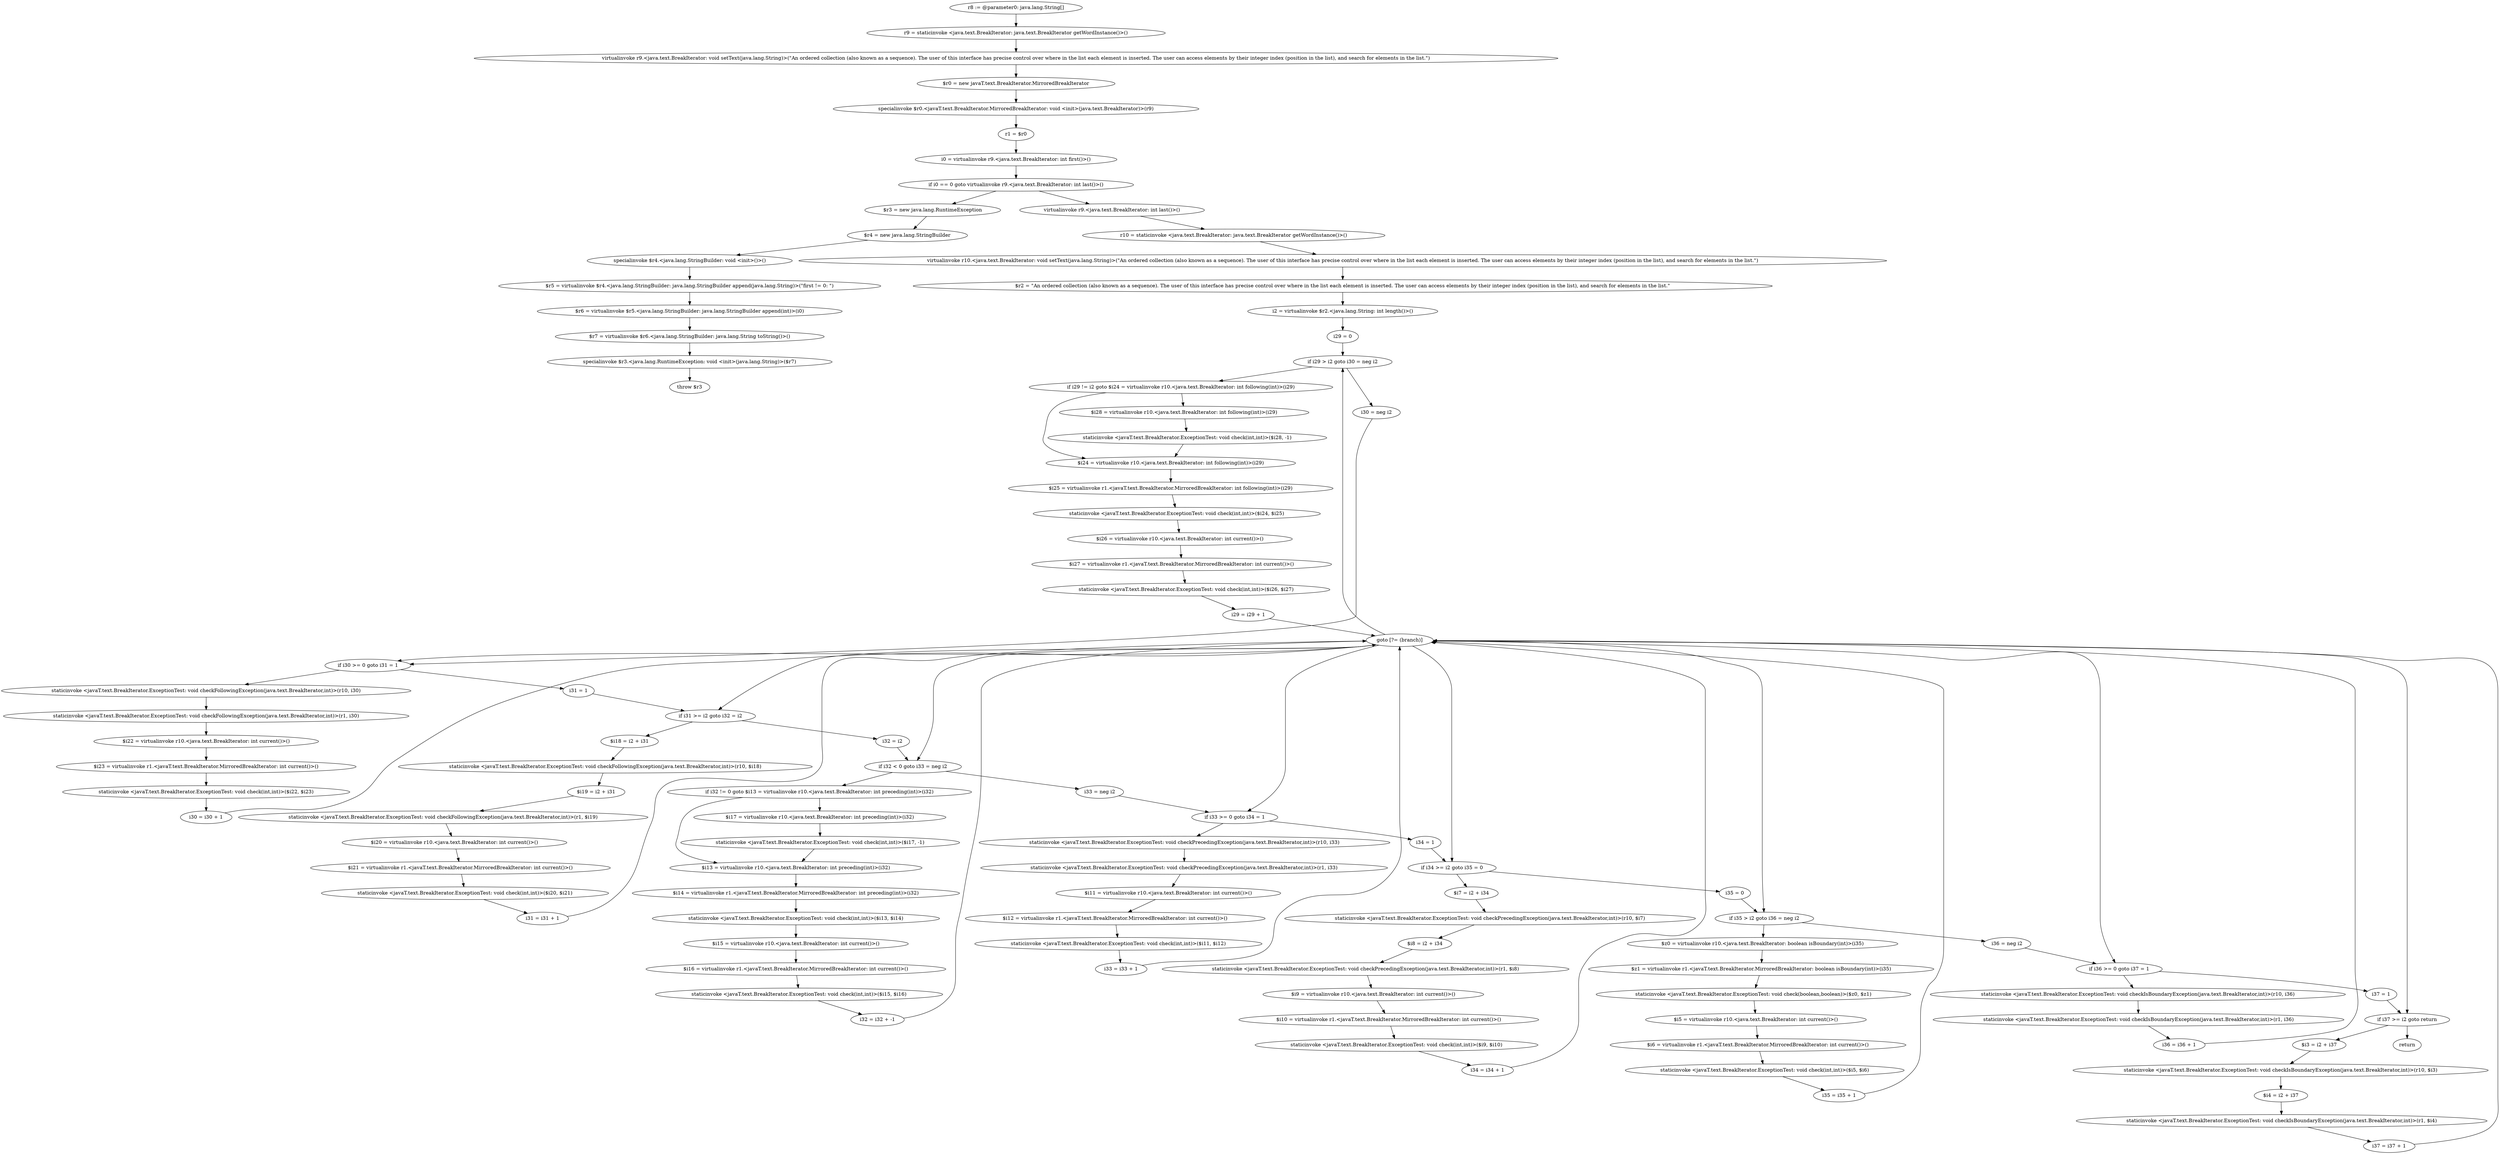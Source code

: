 digraph "unitGraph" {
    "r8 := @parameter0: java.lang.String[]"
    "r9 = staticinvoke <java.text.BreakIterator: java.text.BreakIterator getWordInstance()>()"
    "virtualinvoke r9.<java.text.BreakIterator: void setText(java.lang.String)>(\"An ordered collection (also known as a sequence). The user of this interface has precise control over where in the list each element is inserted. The user can access elements by their integer index (position in the list), and search for elements in the list.\")"
    "$r0 = new javaT.text.BreakIterator.MirroredBreakIterator"
    "specialinvoke $r0.<javaT.text.BreakIterator.MirroredBreakIterator: void <init>(java.text.BreakIterator)>(r9)"
    "r1 = $r0"
    "i0 = virtualinvoke r9.<java.text.BreakIterator: int first()>()"
    "if i0 == 0 goto virtualinvoke r9.<java.text.BreakIterator: int last()>()"
    "$r3 = new java.lang.RuntimeException"
    "$r4 = new java.lang.StringBuilder"
    "specialinvoke $r4.<java.lang.StringBuilder: void <init>()>()"
    "$r5 = virtualinvoke $r4.<java.lang.StringBuilder: java.lang.StringBuilder append(java.lang.String)>(\"first != 0: \")"
    "$r6 = virtualinvoke $r5.<java.lang.StringBuilder: java.lang.StringBuilder append(int)>(i0)"
    "$r7 = virtualinvoke $r6.<java.lang.StringBuilder: java.lang.String toString()>()"
    "specialinvoke $r3.<java.lang.RuntimeException: void <init>(java.lang.String)>($r7)"
    "throw $r3"
    "virtualinvoke r9.<java.text.BreakIterator: int last()>()"
    "r10 = staticinvoke <java.text.BreakIterator: java.text.BreakIterator getWordInstance()>()"
    "virtualinvoke r10.<java.text.BreakIterator: void setText(java.lang.String)>(\"An ordered collection (also known as a sequence). The user of this interface has precise control over where in the list each element is inserted. The user can access elements by their integer index (position in the list), and search for elements in the list.\")"
    "$r2 = \"An ordered collection (also known as a sequence). The user of this interface has precise control over where in the list each element is inserted. The user can access elements by their integer index (position in the list), and search for elements in the list.\""
    "i2 = virtualinvoke $r2.<java.lang.String: int length()>()"
    "i29 = 0"
    "if i29 > i2 goto i30 = neg i2"
    "if i29 != i2 goto $i24 = virtualinvoke r10.<java.text.BreakIterator: int following(int)>(i29)"
    "$i28 = virtualinvoke r10.<java.text.BreakIterator: int following(int)>(i29)"
    "staticinvoke <javaT.text.BreakIterator.ExceptionTest: void check(int,int)>($i28, -1)"
    "$i24 = virtualinvoke r10.<java.text.BreakIterator: int following(int)>(i29)"
    "$i25 = virtualinvoke r1.<javaT.text.BreakIterator.MirroredBreakIterator: int following(int)>(i29)"
    "staticinvoke <javaT.text.BreakIterator.ExceptionTest: void check(int,int)>($i24, $i25)"
    "$i26 = virtualinvoke r10.<java.text.BreakIterator: int current()>()"
    "$i27 = virtualinvoke r1.<javaT.text.BreakIterator.MirroredBreakIterator: int current()>()"
    "staticinvoke <javaT.text.BreakIterator.ExceptionTest: void check(int,int)>($i26, $i27)"
    "i29 = i29 + 1"
    "goto [?= (branch)]"
    "i30 = neg i2"
    "if i30 >= 0 goto i31 = 1"
    "staticinvoke <javaT.text.BreakIterator.ExceptionTest: void checkFollowingException(java.text.BreakIterator,int)>(r10, i30)"
    "staticinvoke <javaT.text.BreakIterator.ExceptionTest: void checkFollowingException(java.text.BreakIterator,int)>(r1, i30)"
    "$i22 = virtualinvoke r10.<java.text.BreakIterator: int current()>()"
    "$i23 = virtualinvoke r1.<javaT.text.BreakIterator.MirroredBreakIterator: int current()>()"
    "staticinvoke <javaT.text.BreakIterator.ExceptionTest: void check(int,int)>($i22, $i23)"
    "i30 = i30 + 1"
    "i31 = 1"
    "if i31 >= i2 goto i32 = i2"
    "$i18 = i2 + i31"
    "staticinvoke <javaT.text.BreakIterator.ExceptionTest: void checkFollowingException(java.text.BreakIterator,int)>(r10, $i18)"
    "$i19 = i2 + i31"
    "staticinvoke <javaT.text.BreakIterator.ExceptionTest: void checkFollowingException(java.text.BreakIterator,int)>(r1, $i19)"
    "$i20 = virtualinvoke r10.<java.text.BreakIterator: int current()>()"
    "$i21 = virtualinvoke r1.<javaT.text.BreakIterator.MirroredBreakIterator: int current()>()"
    "staticinvoke <javaT.text.BreakIterator.ExceptionTest: void check(int,int)>($i20, $i21)"
    "i31 = i31 + 1"
    "i32 = i2"
    "if i32 < 0 goto i33 = neg i2"
    "if i32 != 0 goto $i13 = virtualinvoke r10.<java.text.BreakIterator: int preceding(int)>(i32)"
    "$i17 = virtualinvoke r10.<java.text.BreakIterator: int preceding(int)>(i32)"
    "staticinvoke <javaT.text.BreakIterator.ExceptionTest: void check(int,int)>($i17, -1)"
    "$i13 = virtualinvoke r10.<java.text.BreakIterator: int preceding(int)>(i32)"
    "$i14 = virtualinvoke r1.<javaT.text.BreakIterator.MirroredBreakIterator: int preceding(int)>(i32)"
    "staticinvoke <javaT.text.BreakIterator.ExceptionTest: void check(int,int)>($i13, $i14)"
    "$i15 = virtualinvoke r10.<java.text.BreakIterator: int current()>()"
    "$i16 = virtualinvoke r1.<javaT.text.BreakIterator.MirroredBreakIterator: int current()>()"
    "staticinvoke <javaT.text.BreakIterator.ExceptionTest: void check(int,int)>($i15, $i16)"
    "i32 = i32 + -1"
    "i33 = neg i2"
    "if i33 >= 0 goto i34 = 1"
    "staticinvoke <javaT.text.BreakIterator.ExceptionTest: void checkPrecedingException(java.text.BreakIterator,int)>(r10, i33)"
    "staticinvoke <javaT.text.BreakIterator.ExceptionTest: void checkPrecedingException(java.text.BreakIterator,int)>(r1, i33)"
    "$i11 = virtualinvoke r10.<java.text.BreakIterator: int current()>()"
    "$i12 = virtualinvoke r1.<javaT.text.BreakIterator.MirroredBreakIterator: int current()>()"
    "staticinvoke <javaT.text.BreakIterator.ExceptionTest: void check(int,int)>($i11, $i12)"
    "i33 = i33 + 1"
    "i34 = 1"
    "if i34 >= i2 goto i35 = 0"
    "$i7 = i2 + i34"
    "staticinvoke <javaT.text.BreakIterator.ExceptionTest: void checkPrecedingException(java.text.BreakIterator,int)>(r10, $i7)"
    "$i8 = i2 + i34"
    "staticinvoke <javaT.text.BreakIterator.ExceptionTest: void checkPrecedingException(java.text.BreakIterator,int)>(r1, $i8)"
    "$i9 = virtualinvoke r10.<java.text.BreakIterator: int current()>()"
    "$i10 = virtualinvoke r1.<javaT.text.BreakIterator.MirroredBreakIterator: int current()>()"
    "staticinvoke <javaT.text.BreakIterator.ExceptionTest: void check(int,int)>($i9, $i10)"
    "i34 = i34 + 1"
    "i35 = 0"
    "if i35 > i2 goto i36 = neg i2"
    "$z0 = virtualinvoke r10.<java.text.BreakIterator: boolean isBoundary(int)>(i35)"
    "$z1 = virtualinvoke r1.<javaT.text.BreakIterator.MirroredBreakIterator: boolean isBoundary(int)>(i35)"
    "staticinvoke <javaT.text.BreakIterator.ExceptionTest: void check(boolean,boolean)>($z0, $z1)"
    "$i5 = virtualinvoke r10.<java.text.BreakIterator: int current()>()"
    "$i6 = virtualinvoke r1.<javaT.text.BreakIterator.MirroredBreakIterator: int current()>()"
    "staticinvoke <javaT.text.BreakIterator.ExceptionTest: void check(int,int)>($i5, $i6)"
    "i35 = i35 + 1"
    "i36 = neg i2"
    "if i36 >= 0 goto i37 = 1"
    "staticinvoke <javaT.text.BreakIterator.ExceptionTest: void checkIsBoundaryException(java.text.BreakIterator,int)>(r10, i36)"
    "staticinvoke <javaT.text.BreakIterator.ExceptionTest: void checkIsBoundaryException(java.text.BreakIterator,int)>(r1, i36)"
    "i36 = i36 + 1"
    "i37 = 1"
    "if i37 >= i2 goto return"
    "$i3 = i2 + i37"
    "staticinvoke <javaT.text.BreakIterator.ExceptionTest: void checkIsBoundaryException(java.text.BreakIterator,int)>(r10, $i3)"
    "$i4 = i2 + i37"
    "staticinvoke <javaT.text.BreakIterator.ExceptionTest: void checkIsBoundaryException(java.text.BreakIterator,int)>(r1, $i4)"
    "i37 = i37 + 1"
    "return"
    "r8 := @parameter0: java.lang.String[]"->"r9 = staticinvoke <java.text.BreakIterator: java.text.BreakIterator getWordInstance()>()";
    "r9 = staticinvoke <java.text.BreakIterator: java.text.BreakIterator getWordInstance()>()"->"virtualinvoke r9.<java.text.BreakIterator: void setText(java.lang.String)>(\"An ordered collection (also known as a sequence). The user of this interface has precise control over where in the list each element is inserted. The user can access elements by their integer index (position in the list), and search for elements in the list.\")";
    "virtualinvoke r9.<java.text.BreakIterator: void setText(java.lang.String)>(\"An ordered collection (also known as a sequence). The user of this interface has precise control over where in the list each element is inserted. The user can access elements by their integer index (position in the list), and search for elements in the list.\")"->"$r0 = new javaT.text.BreakIterator.MirroredBreakIterator";
    "$r0 = new javaT.text.BreakIterator.MirroredBreakIterator"->"specialinvoke $r0.<javaT.text.BreakIterator.MirroredBreakIterator: void <init>(java.text.BreakIterator)>(r9)";
    "specialinvoke $r0.<javaT.text.BreakIterator.MirroredBreakIterator: void <init>(java.text.BreakIterator)>(r9)"->"r1 = $r0";
    "r1 = $r0"->"i0 = virtualinvoke r9.<java.text.BreakIterator: int first()>()";
    "i0 = virtualinvoke r9.<java.text.BreakIterator: int first()>()"->"if i0 == 0 goto virtualinvoke r9.<java.text.BreakIterator: int last()>()";
    "if i0 == 0 goto virtualinvoke r9.<java.text.BreakIterator: int last()>()"->"$r3 = new java.lang.RuntimeException";
    "if i0 == 0 goto virtualinvoke r9.<java.text.BreakIterator: int last()>()"->"virtualinvoke r9.<java.text.BreakIterator: int last()>()";
    "$r3 = new java.lang.RuntimeException"->"$r4 = new java.lang.StringBuilder";
    "$r4 = new java.lang.StringBuilder"->"specialinvoke $r4.<java.lang.StringBuilder: void <init>()>()";
    "specialinvoke $r4.<java.lang.StringBuilder: void <init>()>()"->"$r5 = virtualinvoke $r4.<java.lang.StringBuilder: java.lang.StringBuilder append(java.lang.String)>(\"first != 0: \")";
    "$r5 = virtualinvoke $r4.<java.lang.StringBuilder: java.lang.StringBuilder append(java.lang.String)>(\"first != 0: \")"->"$r6 = virtualinvoke $r5.<java.lang.StringBuilder: java.lang.StringBuilder append(int)>(i0)";
    "$r6 = virtualinvoke $r5.<java.lang.StringBuilder: java.lang.StringBuilder append(int)>(i0)"->"$r7 = virtualinvoke $r6.<java.lang.StringBuilder: java.lang.String toString()>()";
    "$r7 = virtualinvoke $r6.<java.lang.StringBuilder: java.lang.String toString()>()"->"specialinvoke $r3.<java.lang.RuntimeException: void <init>(java.lang.String)>($r7)";
    "specialinvoke $r3.<java.lang.RuntimeException: void <init>(java.lang.String)>($r7)"->"throw $r3";
    "virtualinvoke r9.<java.text.BreakIterator: int last()>()"->"r10 = staticinvoke <java.text.BreakIterator: java.text.BreakIterator getWordInstance()>()";
    "r10 = staticinvoke <java.text.BreakIterator: java.text.BreakIterator getWordInstance()>()"->"virtualinvoke r10.<java.text.BreakIterator: void setText(java.lang.String)>(\"An ordered collection (also known as a sequence). The user of this interface has precise control over where in the list each element is inserted. The user can access elements by their integer index (position in the list), and search for elements in the list.\")";
    "virtualinvoke r10.<java.text.BreakIterator: void setText(java.lang.String)>(\"An ordered collection (also known as a sequence). The user of this interface has precise control over where in the list each element is inserted. The user can access elements by their integer index (position in the list), and search for elements in the list.\")"->"$r2 = \"An ordered collection (also known as a sequence). The user of this interface has precise control over where in the list each element is inserted. The user can access elements by their integer index (position in the list), and search for elements in the list.\"";
    "$r2 = \"An ordered collection (also known as a sequence). The user of this interface has precise control over where in the list each element is inserted. The user can access elements by their integer index (position in the list), and search for elements in the list.\""->"i2 = virtualinvoke $r2.<java.lang.String: int length()>()";
    "i2 = virtualinvoke $r2.<java.lang.String: int length()>()"->"i29 = 0";
    "i29 = 0"->"if i29 > i2 goto i30 = neg i2";
    "if i29 > i2 goto i30 = neg i2"->"if i29 != i2 goto $i24 = virtualinvoke r10.<java.text.BreakIterator: int following(int)>(i29)";
    "if i29 > i2 goto i30 = neg i2"->"i30 = neg i2";
    "if i29 != i2 goto $i24 = virtualinvoke r10.<java.text.BreakIterator: int following(int)>(i29)"->"$i28 = virtualinvoke r10.<java.text.BreakIterator: int following(int)>(i29)";
    "if i29 != i2 goto $i24 = virtualinvoke r10.<java.text.BreakIterator: int following(int)>(i29)"->"$i24 = virtualinvoke r10.<java.text.BreakIterator: int following(int)>(i29)";
    "$i28 = virtualinvoke r10.<java.text.BreakIterator: int following(int)>(i29)"->"staticinvoke <javaT.text.BreakIterator.ExceptionTest: void check(int,int)>($i28, -1)";
    "staticinvoke <javaT.text.BreakIterator.ExceptionTest: void check(int,int)>($i28, -1)"->"$i24 = virtualinvoke r10.<java.text.BreakIterator: int following(int)>(i29)";
    "$i24 = virtualinvoke r10.<java.text.BreakIterator: int following(int)>(i29)"->"$i25 = virtualinvoke r1.<javaT.text.BreakIterator.MirroredBreakIterator: int following(int)>(i29)";
    "$i25 = virtualinvoke r1.<javaT.text.BreakIterator.MirroredBreakIterator: int following(int)>(i29)"->"staticinvoke <javaT.text.BreakIterator.ExceptionTest: void check(int,int)>($i24, $i25)";
    "staticinvoke <javaT.text.BreakIterator.ExceptionTest: void check(int,int)>($i24, $i25)"->"$i26 = virtualinvoke r10.<java.text.BreakIterator: int current()>()";
    "$i26 = virtualinvoke r10.<java.text.BreakIterator: int current()>()"->"$i27 = virtualinvoke r1.<javaT.text.BreakIterator.MirroredBreakIterator: int current()>()";
    "$i27 = virtualinvoke r1.<javaT.text.BreakIterator.MirroredBreakIterator: int current()>()"->"staticinvoke <javaT.text.BreakIterator.ExceptionTest: void check(int,int)>($i26, $i27)";
    "staticinvoke <javaT.text.BreakIterator.ExceptionTest: void check(int,int)>($i26, $i27)"->"i29 = i29 + 1";
    "i29 = i29 + 1"->"goto [?= (branch)]";
    "goto [?= (branch)]"->"if i29 > i2 goto i30 = neg i2";
    "i30 = neg i2"->"if i30 >= 0 goto i31 = 1";
    "if i30 >= 0 goto i31 = 1"->"staticinvoke <javaT.text.BreakIterator.ExceptionTest: void checkFollowingException(java.text.BreakIterator,int)>(r10, i30)";
    "if i30 >= 0 goto i31 = 1"->"i31 = 1";
    "staticinvoke <javaT.text.BreakIterator.ExceptionTest: void checkFollowingException(java.text.BreakIterator,int)>(r10, i30)"->"staticinvoke <javaT.text.BreakIterator.ExceptionTest: void checkFollowingException(java.text.BreakIterator,int)>(r1, i30)";
    "staticinvoke <javaT.text.BreakIterator.ExceptionTest: void checkFollowingException(java.text.BreakIterator,int)>(r1, i30)"->"$i22 = virtualinvoke r10.<java.text.BreakIterator: int current()>()";
    "$i22 = virtualinvoke r10.<java.text.BreakIterator: int current()>()"->"$i23 = virtualinvoke r1.<javaT.text.BreakIterator.MirroredBreakIterator: int current()>()";
    "$i23 = virtualinvoke r1.<javaT.text.BreakIterator.MirroredBreakIterator: int current()>()"->"staticinvoke <javaT.text.BreakIterator.ExceptionTest: void check(int,int)>($i22, $i23)";
    "staticinvoke <javaT.text.BreakIterator.ExceptionTest: void check(int,int)>($i22, $i23)"->"i30 = i30 + 1";
    "i30 = i30 + 1"->"goto [?= (branch)]";
    "goto [?= (branch)]"->"if i30 >= 0 goto i31 = 1";
    "i31 = 1"->"if i31 >= i2 goto i32 = i2";
    "if i31 >= i2 goto i32 = i2"->"$i18 = i2 + i31";
    "if i31 >= i2 goto i32 = i2"->"i32 = i2";
    "$i18 = i2 + i31"->"staticinvoke <javaT.text.BreakIterator.ExceptionTest: void checkFollowingException(java.text.BreakIterator,int)>(r10, $i18)";
    "staticinvoke <javaT.text.BreakIterator.ExceptionTest: void checkFollowingException(java.text.BreakIterator,int)>(r10, $i18)"->"$i19 = i2 + i31";
    "$i19 = i2 + i31"->"staticinvoke <javaT.text.BreakIterator.ExceptionTest: void checkFollowingException(java.text.BreakIterator,int)>(r1, $i19)";
    "staticinvoke <javaT.text.BreakIterator.ExceptionTest: void checkFollowingException(java.text.BreakIterator,int)>(r1, $i19)"->"$i20 = virtualinvoke r10.<java.text.BreakIterator: int current()>()";
    "$i20 = virtualinvoke r10.<java.text.BreakIterator: int current()>()"->"$i21 = virtualinvoke r1.<javaT.text.BreakIterator.MirroredBreakIterator: int current()>()";
    "$i21 = virtualinvoke r1.<javaT.text.BreakIterator.MirroredBreakIterator: int current()>()"->"staticinvoke <javaT.text.BreakIterator.ExceptionTest: void check(int,int)>($i20, $i21)";
    "staticinvoke <javaT.text.BreakIterator.ExceptionTest: void check(int,int)>($i20, $i21)"->"i31 = i31 + 1";
    "i31 = i31 + 1"->"goto [?= (branch)]";
    "goto [?= (branch)]"->"if i31 >= i2 goto i32 = i2";
    "i32 = i2"->"if i32 < 0 goto i33 = neg i2";
    "if i32 < 0 goto i33 = neg i2"->"if i32 != 0 goto $i13 = virtualinvoke r10.<java.text.BreakIterator: int preceding(int)>(i32)";
    "if i32 < 0 goto i33 = neg i2"->"i33 = neg i2";
    "if i32 != 0 goto $i13 = virtualinvoke r10.<java.text.BreakIterator: int preceding(int)>(i32)"->"$i17 = virtualinvoke r10.<java.text.BreakIterator: int preceding(int)>(i32)";
    "if i32 != 0 goto $i13 = virtualinvoke r10.<java.text.BreakIterator: int preceding(int)>(i32)"->"$i13 = virtualinvoke r10.<java.text.BreakIterator: int preceding(int)>(i32)";
    "$i17 = virtualinvoke r10.<java.text.BreakIterator: int preceding(int)>(i32)"->"staticinvoke <javaT.text.BreakIterator.ExceptionTest: void check(int,int)>($i17, -1)";
    "staticinvoke <javaT.text.BreakIterator.ExceptionTest: void check(int,int)>($i17, -1)"->"$i13 = virtualinvoke r10.<java.text.BreakIterator: int preceding(int)>(i32)";
    "$i13 = virtualinvoke r10.<java.text.BreakIterator: int preceding(int)>(i32)"->"$i14 = virtualinvoke r1.<javaT.text.BreakIterator.MirroredBreakIterator: int preceding(int)>(i32)";
    "$i14 = virtualinvoke r1.<javaT.text.BreakIterator.MirroredBreakIterator: int preceding(int)>(i32)"->"staticinvoke <javaT.text.BreakIterator.ExceptionTest: void check(int,int)>($i13, $i14)";
    "staticinvoke <javaT.text.BreakIterator.ExceptionTest: void check(int,int)>($i13, $i14)"->"$i15 = virtualinvoke r10.<java.text.BreakIterator: int current()>()";
    "$i15 = virtualinvoke r10.<java.text.BreakIterator: int current()>()"->"$i16 = virtualinvoke r1.<javaT.text.BreakIterator.MirroredBreakIterator: int current()>()";
    "$i16 = virtualinvoke r1.<javaT.text.BreakIterator.MirroredBreakIterator: int current()>()"->"staticinvoke <javaT.text.BreakIterator.ExceptionTest: void check(int,int)>($i15, $i16)";
    "staticinvoke <javaT.text.BreakIterator.ExceptionTest: void check(int,int)>($i15, $i16)"->"i32 = i32 + -1";
    "i32 = i32 + -1"->"goto [?= (branch)]";
    "goto [?= (branch)]"->"if i32 < 0 goto i33 = neg i2";
    "i33 = neg i2"->"if i33 >= 0 goto i34 = 1";
    "if i33 >= 0 goto i34 = 1"->"staticinvoke <javaT.text.BreakIterator.ExceptionTest: void checkPrecedingException(java.text.BreakIterator,int)>(r10, i33)";
    "if i33 >= 0 goto i34 = 1"->"i34 = 1";
    "staticinvoke <javaT.text.BreakIterator.ExceptionTest: void checkPrecedingException(java.text.BreakIterator,int)>(r10, i33)"->"staticinvoke <javaT.text.BreakIterator.ExceptionTest: void checkPrecedingException(java.text.BreakIterator,int)>(r1, i33)";
    "staticinvoke <javaT.text.BreakIterator.ExceptionTest: void checkPrecedingException(java.text.BreakIterator,int)>(r1, i33)"->"$i11 = virtualinvoke r10.<java.text.BreakIterator: int current()>()";
    "$i11 = virtualinvoke r10.<java.text.BreakIterator: int current()>()"->"$i12 = virtualinvoke r1.<javaT.text.BreakIterator.MirroredBreakIterator: int current()>()";
    "$i12 = virtualinvoke r1.<javaT.text.BreakIterator.MirroredBreakIterator: int current()>()"->"staticinvoke <javaT.text.BreakIterator.ExceptionTest: void check(int,int)>($i11, $i12)";
    "staticinvoke <javaT.text.BreakIterator.ExceptionTest: void check(int,int)>($i11, $i12)"->"i33 = i33 + 1";
    "i33 = i33 + 1"->"goto [?= (branch)]";
    "goto [?= (branch)]"->"if i33 >= 0 goto i34 = 1";
    "i34 = 1"->"if i34 >= i2 goto i35 = 0";
    "if i34 >= i2 goto i35 = 0"->"$i7 = i2 + i34";
    "if i34 >= i2 goto i35 = 0"->"i35 = 0";
    "$i7 = i2 + i34"->"staticinvoke <javaT.text.BreakIterator.ExceptionTest: void checkPrecedingException(java.text.BreakIterator,int)>(r10, $i7)";
    "staticinvoke <javaT.text.BreakIterator.ExceptionTest: void checkPrecedingException(java.text.BreakIterator,int)>(r10, $i7)"->"$i8 = i2 + i34";
    "$i8 = i2 + i34"->"staticinvoke <javaT.text.BreakIterator.ExceptionTest: void checkPrecedingException(java.text.BreakIterator,int)>(r1, $i8)";
    "staticinvoke <javaT.text.BreakIterator.ExceptionTest: void checkPrecedingException(java.text.BreakIterator,int)>(r1, $i8)"->"$i9 = virtualinvoke r10.<java.text.BreakIterator: int current()>()";
    "$i9 = virtualinvoke r10.<java.text.BreakIterator: int current()>()"->"$i10 = virtualinvoke r1.<javaT.text.BreakIterator.MirroredBreakIterator: int current()>()";
    "$i10 = virtualinvoke r1.<javaT.text.BreakIterator.MirroredBreakIterator: int current()>()"->"staticinvoke <javaT.text.BreakIterator.ExceptionTest: void check(int,int)>($i9, $i10)";
    "staticinvoke <javaT.text.BreakIterator.ExceptionTest: void check(int,int)>($i9, $i10)"->"i34 = i34 + 1";
    "i34 = i34 + 1"->"goto [?= (branch)]";
    "goto [?= (branch)]"->"if i34 >= i2 goto i35 = 0";
    "i35 = 0"->"if i35 > i2 goto i36 = neg i2";
    "if i35 > i2 goto i36 = neg i2"->"$z0 = virtualinvoke r10.<java.text.BreakIterator: boolean isBoundary(int)>(i35)";
    "if i35 > i2 goto i36 = neg i2"->"i36 = neg i2";
    "$z0 = virtualinvoke r10.<java.text.BreakIterator: boolean isBoundary(int)>(i35)"->"$z1 = virtualinvoke r1.<javaT.text.BreakIterator.MirroredBreakIterator: boolean isBoundary(int)>(i35)";
    "$z1 = virtualinvoke r1.<javaT.text.BreakIterator.MirroredBreakIterator: boolean isBoundary(int)>(i35)"->"staticinvoke <javaT.text.BreakIterator.ExceptionTest: void check(boolean,boolean)>($z0, $z1)";
    "staticinvoke <javaT.text.BreakIterator.ExceptionTest: void check(boolean,boolean)>($z0, $z1)"->"$i5 = virtualinvoke r10.<java.text.BreakIterator: int current()>()";
    "$i5 = virtualinvoke r10.<java.text.BreakIterator: int current()>()"->"$i6 = virtualinvoke r1.<javaT.text.BreakIterator.MirroredBreakIterator: int current()>()";
    "$i6 = virtualinvoke r1.<javaT.text.BreakIterator.MirroredBreakIterator: int current()>()"->"staticinvoke <javaT.text.BreakIterator.ExceptionTest: void check(int,int)>($i5, $i6)";
    "staticinvoke <javaT.text.BreakIterator.ExceptionTest: void check(int,int)>($i5, $i6)"->"i35 = i35 + 1";
    "i35 = i35 + 1"->"goto [?= (branch)]";
    "goto [?= (branch)]"->"if i35 > i2 goto i36 = neg i2";
    "i36 = neg i2"->"if i36 >= 0 goto i37 = 1";
    "if i36 >= 0 goto i37 = 1"->"staticinvoke <javaT.text.BreakIterator.ExceptionTest: void checkIsBoundaryException(java.text.BreakIterator,int)>(r10, i36)";
    "if i36 >= 0 goto i37 = 1"->"i37 = 1";
    "staticinvoke <javaT.text.BreakIterator.ExceptionTest: void checkIsBoundaryException(java.text.BreakIterator,int)>(r10, i36)"->"staticinvoke <javaT.text.BreakIterator.ExceptionTest: void checkIsBoundaryException(java.text.BreakIterator,int)>(r1, i36)";
    "staticinvoke <javaT.text.BreakIterator.ExceptionTest: void checkIsBoundaryException(java.text.BreakIterator,int)>(r1, i36)"->"i36 = i36 + 1";
    "i36 = i36 + 1"->"goto [?= (branch)]";
    "goto [?= (branch)]"->"if i36 >= 0 goto i37 = 1";
    "i37 = 1"->"if i37 >= i2 goto return";
    "if i37 >= i2 goto return"->"$i3 = i2 + i37";
    "if i37 >= i2 goto return"->"return";
    "$i3 = i2 + i37"->"staticinvoke <javaT.text.BreakIterator.ExceptionTest: void checkIsBoundaryException(java.text.BreakIterator,int)>(r10, $i3)";
    "staticinvoke <javaT.text.BreakIterator.ExceptionTest: void checkIsBoundaryException(java.text.BreakIterator,int)>(r10, $i3)"->"$i4 = i2 + i37";
    "$i4 = i2 + i37"->"staticinvoke <javaT.text.BreakIterator.ExceptionTest: void checkIsBoundaryException(java.text.BreakIterator,int)>(r1, $i4)";
    "staticinvoke <javaT.text.BreakIterator.ExceptionTest: void checkIsBoundaryException(java.text.BreakIterator,int)>(r1, $i4)"->"i37 = i37 + 1";
    "i37 = i37 + 1"->"goto [?= (branch)]";
    "goto [?= (branch)]"->"if i37 >= i2 goto return";
}
